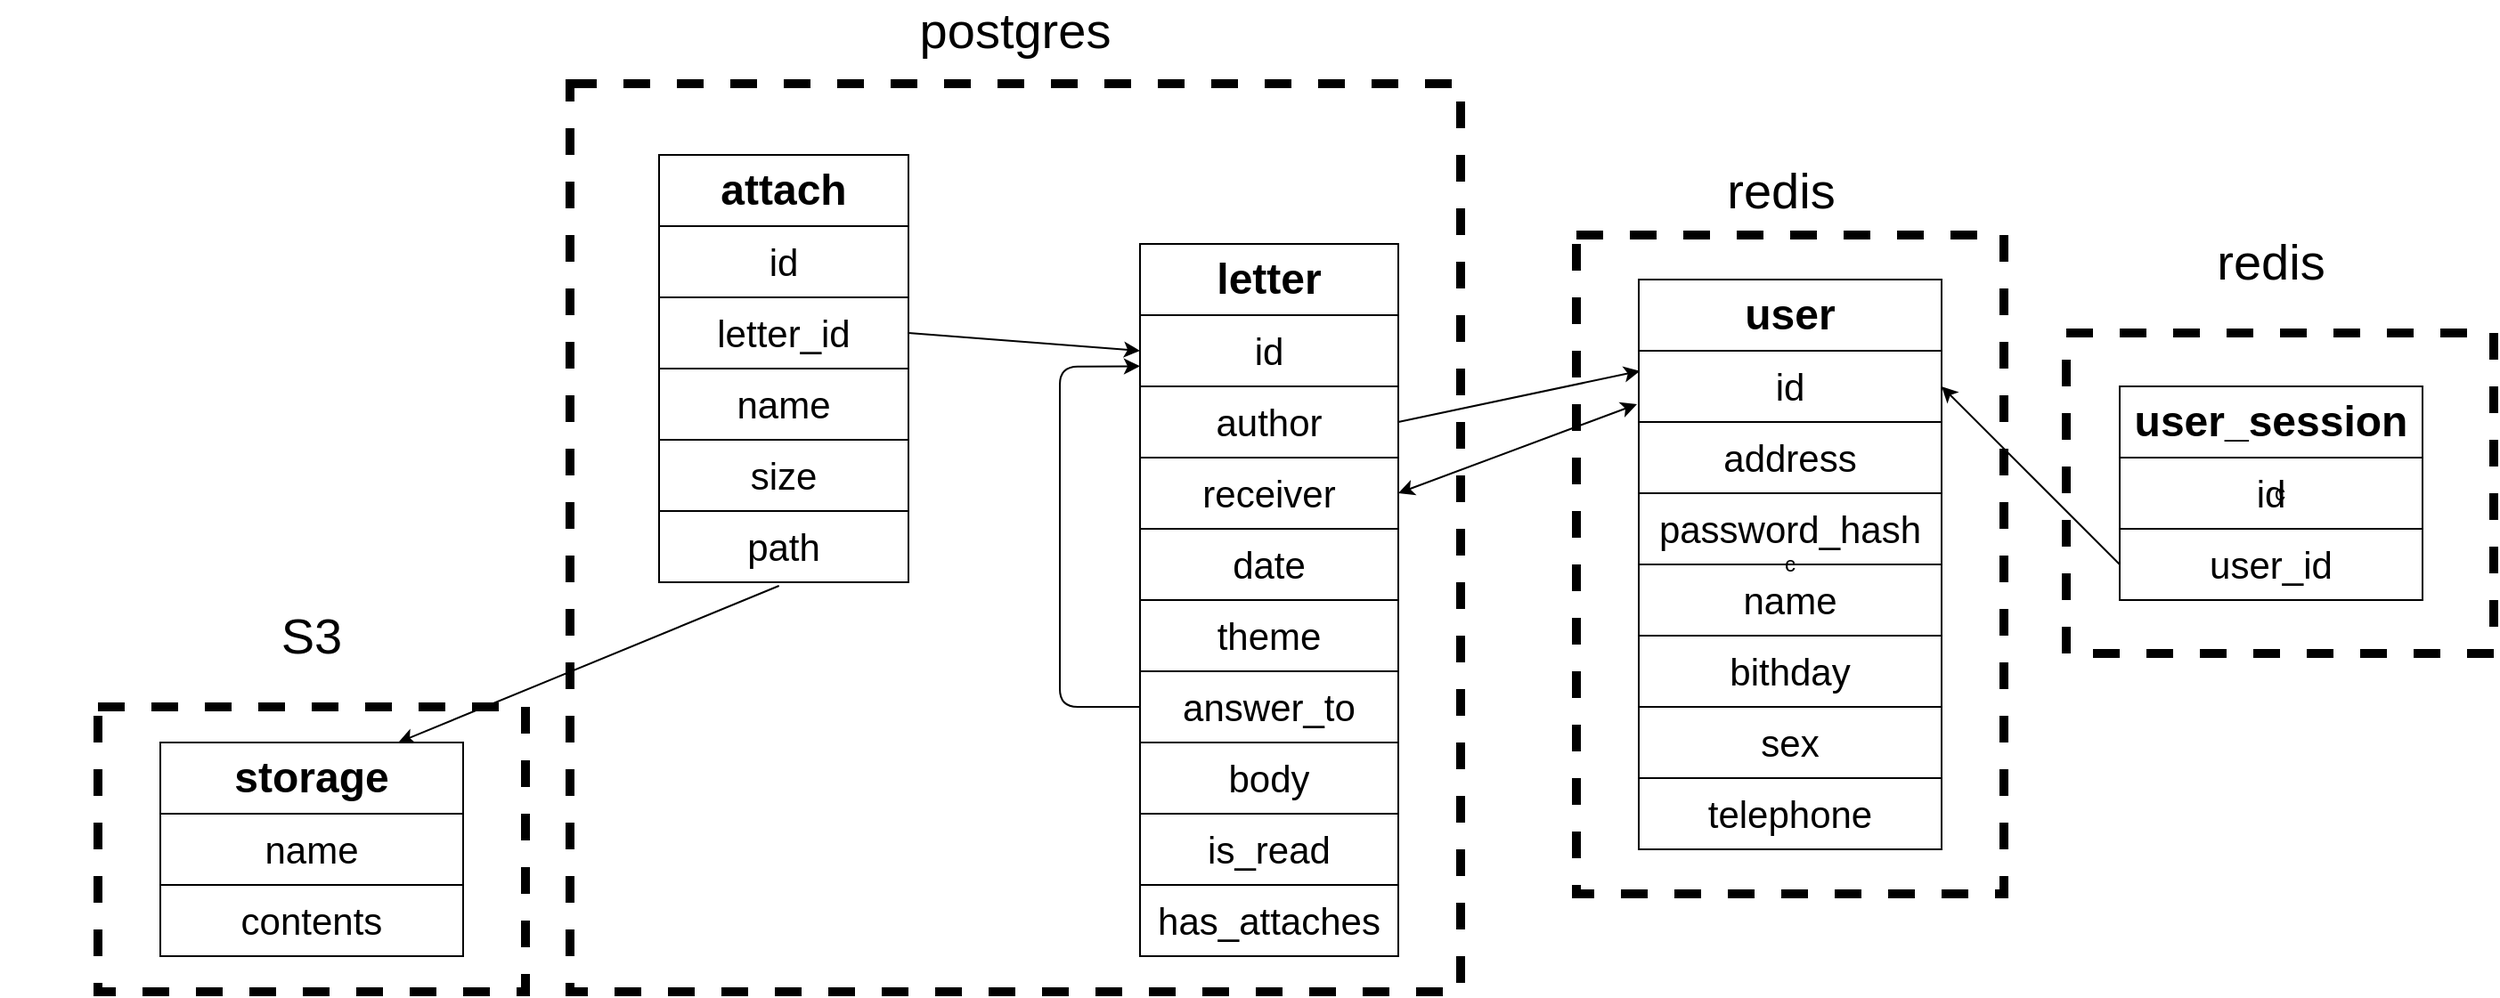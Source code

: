 <mxfile version="14.5.1" type="device"><diagram id="gh_J7WHAgwlw7DTrI1Oc" name="Страница 1"><mxGraphModel dx="1608" dy="1175" grid="1" gridSize="10" guides="1" tooltips="1" connect="1" arrows="1" fold="1" page="1" pageScale="1" pageWidth="827" pageHeight="1169" math="0" shadow="0"><root><mxCell id="0"/><mxCell id="1" parent="0"/><mxCell id="exeaMXJswNU4cSRDsgiA-40" value="" style="shape=table;html=1;whiteSpace=wrap;startSize=0;container=1;collapsible=0;childLayout=tableLayout;" parent="1" vertex="1"><mxGeometry x="470" y="380" width="170" height="320" as="geometry"/></mxCell><mxCell id="exeaMXJswNU4cSRDsgiA-41" value="" style="shape=partialRectangle;html=1;whiteSpace=wrap;collapsible=0;dropTarget=0;pointerEvents=0;fillColor=none;top=0;left=0;bottom=0;right=0;points=[[0,0.5],[1,0.5]];portConstraint=eastwest;" parent="exeaMXJswNU4cSRDsgiA-40" vertex="1"><mxGeometry width="170" height="40" as="geometry"/></mxCell><mxCell id="exeaMXJswNU4cSRDsgiA-42" value="&lt;font style=&quot;font-size: 24px&quot;&gt;&lt;b&gt;user&lt;/b&gt;&lt;/font&gt;" style="shape=partialRectangle;html=1;whiteSpace=wrap;connectable=0;overflow=hidden;fillColor=none;top=0;left=0;bottom=0;right=0;" parent="exeaMXJswNU4cSRDsgiA-41" vertex="1"><mxGeometry width="170" height="40" as="geometry"/></mxCell><mxCell id="exeaMXJswNU4cSRDsgiA-43" value="" style="shape=partialRectangle;html=1;whiteSpace=wrap;collapsible=0;dropTarget=0;pointerEvents=0;fillColor=none;top=0;left=0;bottom=0;right=0;points=[[0,0.5],[1,0.5]];portConstraint=eastwest;" parent="exeaMXJswNU4cSRDsgiA-40" vertex="1"><mxGeometry y="40" width="170" height="40" as="geometry"/></mxCell><mxCell id="exeaMXJswNU4cSRDsgiA-44" value="&lt;span style=&quot;font-size: 21px ; text-align: left&quot;&gt;id&lt;/span&gt;" style="shape=partialRectangle;html=1;whiteSpace=wrap;connectable=0;overflow=hidden;fillColor=none;top=0;left=0;bottom=0;right=0;" parent="exeaMXJswNU4cSRDsgiA-43" vertex="1"><mxGeometry width="170" height="40" as="geometry"/></mxCell><mxCell id="exeaMXJswNU4cSRDsgiA-45" value="" style="shape=partialRectangle;html=1;whiteSpace=wrap;collapsible=0;dropTarget=0;pointerEvents=0;fillColor=none;top=0;left=0;bottom=0;right=0;points=[[0,0.5],[1,0.5]];portConstraint=eastwest;" parent="exeaMXJswNU4cSRDsgiA-40" vertex="1"><mxGeometry y="80" width="170" height="40" as="geometry"/></mxCell><mxCell id="exeaMXJswNU4cSRDsgiA-46" value="&lt;span style=&quot;font-size: 21px ; text-align: left&quot;&gt;address&lt;/span&gt;" style="shape=partialRectangle;html=1;whiteSpace=wrap;connectable=0;overflow=hidden;fillColor=none;top=0;left=0;bottom=0;right=0;" parent="exeaMXJswNU4cSRDsgiA-45" vertex="1"><mxGeometry width="170" height="40" as="geometry"/></mxCell><mxCell id="exeaMXJswNU4cSRDsgiA-47" value="" style="shape=partialRectangle;html=1;whiteSpace=wrap;collapsible=0;dropTarget=0;pointerEvents=0;fillColor=none;top=0;left=0;bottom=0;right=0;points=[[0,0.5],[1,0.5]];portConstraint=eastwest;" parent="exeaMXJswNU4cSRDsgiA-40" vertex="1"><mxGeometry y="120" width="170" height="40" as="geometry"/></mxCell><mxCell id="exeaMXJswNU4cSRDsgiA-48" value="&lt;span style=&quot;font-size: 21px ; text-align: left&quot;&gt;password_hash&lt;/span&gt;" style="shape=partialRectangle;html=1;whiteSpace=wrap;connectable=0;overflow=hidden;fillColor=none;top=0;left=0;bottom=0;right=0;" parent="exeaMXJswNU4cSRDsgiA-47" vertex="1"><mxGeometry width="170" height="40" as="geometry"/></mxCell><mxCell id="exeaMXJswNU4cSRDsgiA-49" value="" style="shape=partialRectangle;html=1;whiteSpace=wrap;collapsible=0;dropTarget=0;pointerEvents=0;fillColor=none;top=0;left=0;bottom=0;right=0;points=[[0,0.5],[1,0.5]];portConstraint=eastwest;" parent="exeaMXJswNU4cSRDsgiA-40" vertex="1"><mxGeometry y="160" width="170" height="40" as="geometry"/></mxCell><mxCell id="exeaMXJswNU4cSRDsgiA-50" value="&lt;span style=&quot;font-size: 21px ; text-align: left&quot;&gt;name&lt;/span&gt;" style="shape=partialRectangle;html=1;whiteSpace=wrap;connectable=0;overflow=hidden;fillColor=none;top=0;left=0;bottom=0;right=0;" parent="exeaMXJswNU4cSRDsgiA-49" vertex="1"><mxGeometry width="170" height="40" as="geometry"/></mxCell><mxCell id="exeaMXJswNU4cSRDsgiA-51" value="" style="shape=partialRectangle;html=1;whiteSpace=wrap;collapsible=0;dropTarget=0;pointerEvents=0;fillColor=none;top=0;left=0;bottom=0;right=0;points=[[0,0.5],[1,0.5]];portConstraint=eastwest;" parent="exeaMXJswNU4cSRDsgiA-40" vertex="1"><mxGeometry y="200" width="170" height="40" as="geometry"/></mxCell><mxCell id="exeaMXJswNU4cSRDsgiA-52" value="&lt;span style=&quot;font-size: 21px ; text-align: left&quot;&gt;bithday&lt;/span&gt;" style="shape=partialRectangle;html=1;whiteSpace=wrap;connectable=0;overflow=hidden;fillColor=none;top=0;left=0;bottom=0;right=0;" parent="exeaMXJswNU4cSRDsgiA-51" vertex="1"><mxGeometry width="170" height="40" as="geometry"/></mxCell><mxCell id="exeaMXJswNU4cSRDsgiA-53" value="" style="shape=partialRectangle;html=1;whiteSpace=wrap;collapsible=0;dropTarget=0;pointerEvents=0;fillColor=none;top=0;left=0;bottom=0;right=0;points=[[0,0.5],[1,0.5]];portConstraint=eastwest;" parent="exeaMXJswNU4cSRDsgiA-40" vertex="1"><mxGeometry y="240" width="170" height="40" as="geometry"/></mxCell><mxCell id="exeaMXJswNU4cSRDsgiA-54" value="&lt;span style=&quot;font-size: 21px ; text-align: left&quot;&gt;sex&lt;/span&gt;" style="shape=partialRectangle;html=1;whiteSpace=wrap;connectable=0;overflow=hidden;fillColor=none;top=0;left=0;bottom=0;right=0;" parent="exeaMXJswNU4cSRDsgiA-53" vertex="1"><mxGeometry width="170" height="40" as="geometry"/></mxCell><mxCell id="exeaMXJswNU4cSRDsgiA-55" value="" style="shape=partialRectangle;html=1;whiteSpace=wrap;collapsible=0;dropTarget=0;pointerEvents=0;fillColor=none;top=0;left=0;bottom=0;right=0;points=[[0,0.5],[1,0.5]];portConstraint=eastwest;" parent="exeaMXJswNU4cSRDsgiA-40" vertex="1"><mxGeometry y="280" width="170" height="40" as="geometry"/></mxCell><mxCell id="exeaMXJswNU4cSRDsgiA-56" value="&lt;font style=&quot;font-size: 21px&quot;&gt;telephone&lt;/font&gt;" style="shape=partialRectangle;html=1;whiteSpace=wrap;connectable=0;overflow=hidden;fillColor=none;top=0;left=0;bottom=0;right=0;" parent="exeaMXJswNU4cSRDsgiA-55" vertex="1"><mxGeometry width="170" height="40" as="geometry"/></mxCell><mxCell id="exeaMXJswNU4cSRDsgiA-88" value="" style="shape=table;html=1;whiteSpace=wrap;startSize=0;container=1;collapsible=0;childLayout=tableLayout;" parent="1" vertex="1"><mxGeometry x="190" y="360" width="145" height="400" as="geometry"/></mxCell><mxCell id="exeaMXJswNU4cSRDsgiA-89" value="" style="shape=partialRectangle;html=1;whiteSpace=wrap;collapsible=0;dropTarget=0;pointerEvents=0;fillColor=none;top=0;left=0;bottom=0;right=0;points=[[0,0.5],[1,0.5]];portConstraint=eastwest;" parent="exeaMXJswNU4cSRDsgiA-88" vertex="1"><mxGeometry width="145" height="40" as="geometry"/></mxCell><mxCell id="exeaMXJswNU4cSRDsgiA-90" value="&lt;font style=&quot;font-size: 24px&quot;&gt;&lt;b&gt;letter&lt;/b&gt;&lt;/font&gt;" style="shape=partialRectangle;html=1;whiteSpace=wrap;connectable=0;overflow=hidden;fillColor=none;top=0;left=0;bottom=0;right=0;" parent="exeaMXJswNU4cSRDsgiA-89" vertex="1"><mxGeometry width="145" height="40" as="geometry"/></mxCell><mxCell id="exeaMXJswNU4cSRDsgiA-91" value="" style="shape=partialRectangle;html=1;whiteSpace=wrap;collapsible=0;dropTarget=0;pointerEvents=0;fillColor=none;top=0;left=0;bottom=0;right=0;points=[[0,0.5],[1,0.5]];portConstraint=eastwest;" parent="exeaMXJswNU4cSRDsgiA-88" vertex="1"><mxGeometry y="40" width="145" height="40" as="geometry"/></mxCell><mxCell id="exeaMXJswNU4cSRDsgiA-92" value="&lt;span style=&quot;font-size: 21px ; text-align: left&quot;&gt;id&lt;/span&gt;" style="shape=partialRectangle;html=1;whiteSpace=wrap;connectable=0;overflow=hidden;fillColor=none;top=0;left=0;bottom=0;right=0;" parent="exeaMXJswNU4cSRDsgiA-91" vertex="1"><mxGeometry width="145" height="40" as="geometry"/></mxCell><mxCell id="exeaMXJswNU4cSRDsgiA-93" value="" style="shape=partialRectangle;html=1;whiteSpace=wrap;collapsible=0;dropTarget=0;pointerEvents=0;fillColor=none;top=0;left=0;bottom=0;right=0;points=[[0,0.5],[1,0.5]];portConstraint=eastwest;" parent="exeaMXJswNU4cSRDsgiA-88" vertex="1"><mxGeometry y="80" width="145" height="40" as="geometry"/></mxCell><mxCell id="exeaMXJswNU4cSRDsgiA-94" value="&lt;span style=&quot;font-size: 21px ; text-align: left&quot;&gt;author&lt;/span&gt;" style="shape=partialRectangle;html=1;whiteSpace=wrap;connectable=0;overflow=hidden;fillColor=none;top=0;left=0;bottom=0;right=0;" parent="exeaMXJswNU4cSRDsgiA-93" vertex="1"><mxGeometry width="145" height="40" as="geometry"/></mxCell><mxCell id="exeaMXJswNU4cSRDsgiA-95" value="" style="shape=partialRectangle;html=1;whiteSpace=wrap;collapsible=0;dropTarget=0;pointerEvents=0;fillColor=none;top=0;left=0;bottom=0;right=0;points=[[0,0.5],[1,0.5]];portConstraint=eastwest;" parent="exeaMXJswNU4cSRDsgiA-88" vertex="1"><mxGeometry y="120" width="145" height="40" as="geometry"/></mxCell><mxCell id="exeaMXJswNU4cSRDsgiA-96" value="&lt;span style=&quot;font-size: 21px ; text-align: left&quot;&gt;receiver&lt;/span&gt;" style="shape=partialRectangle;html=1;whiteSpace=wrap;connectable=0;overflow=hidden;fillColor=none;top=0;left=0;bottom=0;right=0;" parent="exeaMXJswNU4cSRDsgiA-95" vertex="1"><mxGeometry width="145" height="40" as="geometry"/></mxCell><mxCell id="exeaMXJswNU4cSRDsgiA-97" value="" style="shape=partialRectangle;html=1;whiteSpace=wrap;collapsible=0;dropTarget=0;pointerEvents=0;fillColor=none;top=0;left=0;bottom=0;right=0;points=[[0,0.5],[1,0.5]];portConstraint=eastwest;" parent="exeaMXJswNU4cSRDsgiA-88" vertex="1"><mxGeometry y="160" width="145" height="40" as="geometry"/></mxCell><mxCell id="exeaMXJswNU4cSRDsgiA-98" value="&lt;div style=&quot;text-align: left&quot;&gt;&lt;span style=&quot;font-size: 21px&quot;&gt;date&lt;/span&gt;&lt;/div&gt;" style="shape=partialRectangle;html=1;whiteSpace=wrap;connectable=0;overflow=hidden;fillColor=none;top=0;left=0;bottom=0;right=0;" parent="exeaMXJswNU4cSRDsgiA-97" vertex="1"><mxGeometry width="145" height="40" as="geometry"/></mxCell><mxCell id="exeaMXJswNU4cSRDsgiA-99" value="" style="shape=partialRectangle;html=1;whiteSpace=wrap;collapsible=0;dropTarget=0;pointerEvents=0;fillColor=none;top=0;left=0;bottom=0;right=0;points=[[0,0.5],[1,0.5]];portConstraint=eastwest;" parent="exeaMXJswNU4cSRDsgiA-88" vertex="1"><mxGeometry y="200" width="145" height="40" as="geometry"/></mxCell><mxCell id="exeaMXJswNU4cSRDsgiA-100" value="&lt;span style=&quot;font-size: 21px ; text-align: left&quot;&gt;theme&lt;/span&gt;" style="shape=partialRectangle;html=1;whiteSpace=wrap;connectable=0;overflow=hidden;fillColor=none;top=0;left=0;bottom=0;right=0;" parent="exeaMXJswNU4cSRDsgiA-99" vertex="1"><mxGeometry width="145" height="40" as="geometry"/></mxCell><mxCell id="exeaMXJswNU4cSRDsgiA-146" style="shape=partialRectangle;html=1;whiteSpace=wrap;collapsible=0;dropTarget=0;pointerEvents=0;fillColor=none;top=0;left=0;bottom=0;right=0;points=[[0,0.5],[1,0.5]];portConstraint=eastwest;" parent="exeaMXJswNU4cSRDsgiA-88" vertex="1"><mxGeometry y="240" width="145" height="40" as="geometry"/></mxCell><mxCell id="exeaMXJswNU4cSRDsgiA-147" value="&lt;div style=&quot;text-align: left&quot;&gt;&lt;span style=&quot;font-size: 21px&quot;&gt;answer_to&lt;/span&gt;&lt;/div&gt;" style="shape=partialRectangle;html=1;whiteSpace=wrap;connectable=0;overflow=hidden;fillColor=none;top=0;left=0;bottom=0;right=0;" parent="exeaMXJswNU4cSRDsgiA-146" vertex="1"><mxGeometry width="145" height="40" as="geometry"/></mxCell><mxCell id="exeaMXJswNU4cSRDsgiA-101" value="" style="shape=partialRectangle;html=1;whiteSpace=wrap;collapsible=0;dropTarget=0;pointerEvents=0;fillColor=none;top=0;left=0;bottom=0;right=0;points=[[0,0.5],[1,0.5]];portConstraint=eastwest;" parent="exeaMXJswNU4cSRDsgiA-88" vertex="1"><mxGeometry y="280" width="145" height="40" as="geometry"/></mxCell><mxCell id="exeaMXJswNU4cSRDsgiA-102" value="&lt;span style=&quot;font-size: 21px ; text-align: left&quot;&gt;body&lt;/span&gt;" style="shape=partialRectangle;html=1;whiteSpace=wrap;connectable=0;overflow=hidden;fillColor=none;top=0;left=0;bottom=0;right=0;" parent="exeaMXJswNU4cSRDsgiA-101" vertex="1"><mxGeometry width="145" height="40" as="geometry"/></mxCell><mxCell id="exeaMXJswNU4cSRDsgiA-103" value="" style="shape=partialRectangle;html=1;whiteSpace=wrap;collapsible=0;dropTarget=0;pointerEvents=0;fillColor=none;top=0;left=0;bottom=0;right=0;points=[[0,0.5],[1,0.5]];portConstraint=eastwest;" parent="exeaMXJswNU4cSRDsgiA-88" vertex="1"><mxGeometry y="320" width="145" height="40" as="geometry"/></mxCell><mxCell id="exeaMXJswNU4cSRDsgiA-104" value="&lt;font style=&quot;font-size: 21px&quot;&gt;is_read&lt;/font&gt;" style="shape=partialRectangle;html=1;whiteSpace=wrap;connectable=0;overflow=hidden;fillColor=none;top=0;left=0;bottom=0;right=0;" parent="exeaMXJswNU4cSRDsgiA-103" vertex="1"><mxGeometry width="145" height="40" as="geometry"/></mxCell><mxCell id="exeaMXJswNU4cSRDsgiA-143" style="shape=partialRectangle;html=1;whiteSpace=wrap;collapsible=0;dropTarget=0;pointerEvents=0;fillColor=none;top=0;left=0;bottom=0;right=0;points=[[0,0.5],[1,0.5]];portConstraint=eastwest;" parent="exeaMXJswNU4cSRDsgiA-88" vertex="1"><mxGeometry y="360" width="145" height="40" as="geometry"/></mxCell><mxCell id="exeaMXJswNU4cSRDsgiA-144" value="&lt;font style=&quot;font-size: 21px&quot;&gt;has_attaches&lt;/font&gt;" style="shape=partialRectangle;html=1;whiteSpace=wrap;connectable=0;overflow=hidden;fillColor=none;top=0;left=0;bottom=0;right=0;" parent="exeaMXJswNU4cSRDsgiA-143" vertex="1"><mxGeometry width="145" height="40" as="geometry"/></mxCell><mxCell id="exeaMXJswNU4cSRDsgiA-148" value="" style="endArrow=classic;html=1;fontSize=21;exitX=0;exitY=0.5;exitDx=0;exitDy=0;entryX=0;entryY=0.717;entryDx=0;entryDy=0;entryPerimeter=0;" parent="exeaMXJswNU4cSRDsgiA-88" source="exeaMXJswNU4cSRDsgiA-146" target="exeaMXJswNU4cSRDsgiA-91" edge="1"><mxGeometry width="50" height="50" relative="1" as="geometry"><mxPoint x="235" as="sourcePoint"/><mxPoint x="-45" y="70" as="targetPoint"/><Array as="points"><mxPoint x="-45" y="260"/><mxPoint x="-45" y="69"/></Array></mxGeometry></mxCell><mxCell id="exeaMXJswNU4cSRDsgiA-105" value="" style="shape=table;html=1;whiteSpace=wrap;startSize=0;container=1;collapsible=0;childLayout=tableLayout;" parent="1" vertex="1"><mxGeometry x="-80" y="310" width="140" height="240" as="geometry"/></mxCell><mxCell id="exeaMXJswNU4cSRDsgiA-106" value="" style="shape=partialRectangle;html=1;whiteSpace=wrap;collapsible=0;dropTarget=0;pointerEvents=0;fillColor=none;top=0;left=0;bottom=0;right=0;points=[[0,0.5],[1,0.5]];portConstraint=eastwest;" parent="exeaMXJswNU4cSRDsgiA-105" vertex="1"><mxGeometry width="140" height="40" as="geometry"/></mxCell><mxCell id="exeaMXJswNU4cSRDsgiA-107" value="&lt;font style=&quot;font-size: 24px&quot;&gt;&lt;b&gt;attach&lt;/b&gt;&lt;/font&gt;" style="shape=partialRectangle;html=1;whiteSpace=wrap;connectable=0;overflow=hidden;fillColor=none;top=0;left=0;bottom=0;right=0;" parent="exeaMXJswNU4cSRDsgiA-106" vertex="1"><mxGeometry width="140" height="40" as="geometry"/></mxCell><mxCell id="exeaMXJswNU4cSRDsgiA-108" value="" style="shape=partialRectangle;html=1;whiteSpace=wrap;collapsible=0;dropTarget=0;pointerEvents=0;fillColor=none;top=0;left=0;bottom=0;right=0;points=[[0,0.5],[1,0.5]];portConstraint=eastwest;" parent="exeaMXJswNU4cSRDsgiA-105" vertex="1"><mxGeometry y="40" width="140" height="40" as="geometry"/></mxCell><mxCell id="exeaMXJswNU4cSRDsgiA-109" value="&lt;font style=&quot;font-size: 21px&quot;&gt;id&lt;/font&gt;" style="shape=partialRectangle;html=1;whiteSpace=wrap;connectable=0;overflow=hidden;fillColor=none;top=0;left=0;bottom=0;right=0;" parent="exeaMXJswNU4cSRDsgiA-108" vertex="1"><mxGeometry width="140" height="40" as="geometry"/></mxCell><mxCell id="exeaMXJswNU4cSRDsgiA-120" style="shape=partialRectangle;html=1;whiteSpace=wrap;collapsible=0;dropTarget=0;pointerEvents=0;fillColor=none;top=0;left=0;bottom=0;right=0;points=[[0,0.5],[1,0.5]];portConstraint=eastwest;" parent="exeaMXJswNU4cSRDsgiA-105" vertex="1"><mxGeometry y="80" width="140" height="40" as="geometry"/></mxCell><mxCell id="exeaMXJswNU4cSRDsgiA-121" value="&lt;font style=&quot;font-size: 21px&quot;&gt;letter_id&lt;/font&gt;" style="shape=partialRectangle;html=1;whiteSpace=wrap;connectable=0;overflow=hidden;fillColor=none;top=0;left=0;bottom=0;right=0;" parent="exeaMXJswNU4cSRDsgiA-120" vertex="1"><mxGeometry width="140" height="40" as="geometry"/></mxCell><mxCell id="exeaMXJswNU4cSRDsgiA-110" value="" style="shape=partialRectangle;html=1;whiteSpace=wrap;collapsible=0;dropTarget=0;pointerEvents=0;fillColor=none;top=0;left=0;bottom=0;right=0;points=[[0,0.5],[1,0.5]];portConstraint=eastwest;" parent="exeaMXJswNU4cSRDsgiA-105" vertex="1"><mxGeometry y="120" width="140" height="40" as="geometry"/></mxCell><mxCell id="exeaMXJswNU4cSRDsgiA-111" value="&lt;font style=&quot;font-size: 21px&quot;&gt;name&lt;/font&gt;" style="shape=partialRectangle;html=1;whiteSpace=wrap;connectable=0;overflow=hidden;fillColor=none;top=0;left=0;bottom=0;right=0;" parent="exeaMXJswNU4cSRDsgiA-110" vertex="1"><mxGeometry width="140" height="40" as="geometry"/></mxCell><mxCell id="exeaMXJswNU4cSRDsgiA-112" value="" style="shape=partialRectangle;html=1;whiteSpace=wrap;collapsible=0;dropTarget=0;pointerEvents=0;fillColor=none;top=0;left=0;bottom=0;right=0;points=[[0,0.5],[1,0.5]];portConstraint=eastwest;" parent="exeaMXJswNU4cSRDsgiA-105" vertex="1"><mxGeometry y="160" width="140" height="40" as="geometry"/></mxCell><mxCell id="exeaMXJswNU4cSRDsgiA-113" value="&lt;font style=&quot;font-size: 21px&quot;&gt;size&lt;/font&gt;" style="shape=partialRectangle;html=1;whiteSpace=wrap;connectable=0;overflow=hidden;fillColor=none;top=0;left=0;bottom=0;right=0;" parent="exeaMXJswNU4cSRDsgiA-112" vertex="1"><mxGeometry width="140" height="40" as="geometry"/></mxCell><mxCell id="wNe8Azm0FmbxdTyFx-tk-1" style="shape=partialRectangle;html=1;whiteSpace=wrap;collapsible=0;dropTarget=0;pointerEvents=0;fillColor=none;top=0;left=0;bottom=0;right=0;points=[[0,0.5],[1,0.5]];portConstraint=eastwest;" parent="exeaMXJswNU4cSRDsgiA-105" vertex="1"><mxGeometry y="200" width="140" height="40" as="geometry"/></mxCell><mxCell id="wNe8Azm0FmbxdTyFx-tk-2" value="&lt;span style=&quot;font-size: 21px&quot;&gt;path&lt;br&gt;&lt;/span&gt;" style="shape=partialRectangle;html=1;whiteSpace=wrap;connectable=0;overflow=hidden;fillColor=none;top=0;left=0;bottom=0;right=0;" parent="wNe8Azm0FmbxdTyFx-tk-1" vertex="1"><mxGeometry width="140" height="40" as="geometry"/></mxCell><mxCell id="exeaMXJswNU4cSRDsgiA-122" value="" style="shape=table;html=1;whiteSpace=wrap;startSize=0;container=1;collapsible=0;childLayout=tableLayout;" parent="1" vertex="1"><mxGeometry x="740" y="440" width="170" height="120" as="geometry"/></mxCell><mxCell id="exeaMXJswNU4cSRDsgiA-123" value="" style="shape=partialRectangle;html=1;whiteSpace=wrap;collapsible=0;dropTarget=0;pointerEvents=0;fillColor=none;top=0;left=0;bottom=0;right=0;points=[[0,0.5],[1,0.5]];portConstraint=eastwest;" parent="exeaMXJswNU4cSRDsgiA-122" vertex="1"><mxGeometry width="170" height="40" as="geometry"/></mxCell><mxCell id="exeaMXJswNU4cSRDsgiA-124" value="&lt;font style=&quot;font-size: 24px&quot;&gt;&lt;b&gt;user_session&lt;/b&gt;&lt;/font&gt;" style="shape=partialRectangle;html=1;whiteSpace=wrap;connectable=0;overflow=hidden;fillColor=none;top=0;left=0;bottom=0;right=0;" parent="exeaMXJswNU4cSRDsgiA-123" vertex="1"><mxGeometry width="170" height="40" as="geometry"/></mxCell><mxCell id="exeaMXJswNU4cSRDsgiA-125" value="" style="shape=partialRectangle;html=1;whiteSpace=wrap;collapsible=0;dropTarget=0;pointerEvents=0;fillColor=none;top=0;left=0;bottom=0;right=0;points=[[0,0.5],[1,0.5]];portConstraint=eastwest;" parent="exeaMXJswNU4cSRDsgiA-122" vertex="1"><mxGeometry y="40" width="170" height="40" as="geometry"/></mxCell><mxCell id="exeaMXJswNU4cSRDsgiA-126" value="&lt;span style=&quot;font-size: 21px ; text-align: left&quot;&gt;id&lt;/span&gt;" style="shape=partialRectangle;html=1;whiteSpace=wrap;connectable=0;overflow=hidden;fillColor=none;top=0;left=0;bottom=0;right=0;" parent="exeaMXJswNU4cSRDsgiA-125" vertex="1"><mxGeometry width="170" height="40" as="geometry"/></mxCell><mxCell id="exeaMXJswNU4cSRDsgiA-127" value="" style="shape=partialRectangle;html=1;whiteSpace=wrap;collapsible=0;dropTarget=0;pointerEvents=0;fillColor=none;top=0;left=0;bottom=0;right=0;points=[[0,0.5],[1,0.5]];portConstraint=eastwest;" parent="exeaMXJswNU4cSRDsgiA-122" vertex="1"><mxGeometry y="80" width="170" height="40" as="geometry"/></mxCell><mxCell id="exeaMXJswNU4cSRDsgiA-128" value="&lt;span style=&quot;font-size: 21px ; text-align: left&quot;&gt;user_id&lt;/span&gt;" style="shape=partialRectangle;html=1;whiteSpace=wrap;connectable=0;overflow=hidden;fillColor=none;top=0;left=0;bottom=0;right=0;" parent="exeaMXJswNU4cSRDsgiA-127" vertex="1"><mxGeometry width="170" height="40" as="geometry"/></mxCell><mxCell id="exeaMXJswNU4cSRDsgiA-139" value="" style="endArrow=classic;html=1;fontSize=21;exitX=1;exitY=0.5;exitDx=0;exitDy=0;entryX=0.004;entryY=0.283;entryDx=0;entryDy=0;entryPerimeter=0;" parent="1" source="exeaMXJswNU4cSRDsgiA-93" target="exeaMXJswNU4cSRDsgiA-43" edge="1"><mxGeometry width="50" height="50" relative="1" as="geometry"><mxPoint x="380" y="740" as="sourcePoint"/><mxPoint x="440" y="410" as="targetPoint"/></mxGeometry></mxCell><mxCell id="exeaMXJswNU4cSRDsgiA-140" value="" style="endArrow=classic;startArrow=classic;html=1;fontSize=21;exitX=1;exitY=0.5;exitDx=0;exitDy=0;" parent="1" source="exeaMXJswNU4cSRDsgiA-95" edge="1"><mxGeometry width="50" height="50" relative="1" as="geometry"><mxPoint x="430" y="550" as="sourcePoint"/><mxPoint x="469" y="450" as="targetPoint"/></mxGeometry></mxCell><mxCell id="exeaMXJswNU4cSRDsgiA-142" value="" style="endArrow=classic;html=1;fontSize=21;exitX=1;exitY=0.5;exitDx=0;exitDy=0;entryX=0;entryY=0.5;entryDx=0;entryDy=0;" parent="1" source="exeaMXJswNU4cSRDsgiA-120" target="exeaMXJswNU4cSRDsgiA-91" edge="1"><mxGeometry width="50" height="50" relative="1" as="geometry"><mxPoint x="430" y="550" as="sourcePoint"/><mxPoint x="480" y="500" as="targetPoint"/></mxGeometry></mxCell><mxCell id="exeaMXJswNU4cSRDsgiA-145" value="" style="endArrow=classic;html=1;fontSize=21;exitX=0;exitY=0.5;exitDx=0;exitDy=0;entryX=1;entryY=0.5;entryDx=0;entryDy=0;" parent="1" source="exeaMXJswNU4cSRDsgiA-127" target="exeaMXJswNU4cSRDsgiA-43" edge="1"><mxGeometry width="50" height="50" relative="1" as="geometry"><mxPoint x="520" y="550" as="sourcePoint"/><mxPoint x="570" y="500" as="targetPoint"/></mxGeometry></mxCell><mxCell id="NVg9SNw4MxxZYXnbv3ZH-1" value="" style="endArrow=classic;html=1;fontSize=21;exitX=0.481;exitY=1.05;exitDx=0;exitDy=0;exitPerimeter=0;" edge="1" parent="1" source="wNe8Azm0FmbxdTyFx-tk-1" target="NVg9SNw4MxxZYXnbv3ZH-3"><mxGeometry width="50" height="50" relative="1" as="geometry"><mxPoint x="-10" y="790" as="sourcePoint"/><mxPoint x="-20" y="770" as="targetPoint"/></mxGeometry></mxCell><mxCell id="NVg9SNw4MxxZYXnbv3ZH-2" value="" style="shape=table;html=1;whiteSpace=wrap;startSize=0;container=1;collapsible=0;childLayout=tableLayout;" vertex="1" parent="1"><mxGeometry x="-360" y="640" width="170" height="120" as="geometry"/></mxCell><mxCell id="NVg9SNw4MxxZYXnbv3ZH-3" value="" style="shape=partialRectangle;html=1;whiteSpace=wrap;collapsible=0;dropTarget=0;pointerEvents=0;fillColor=none;top=0;left=0;bottom=0;right=0;points=[[0,0.5],[1,0.5]];portConstraint=eastwest;" vertex="1" parent="NVg9SNw4MxxZYXnbv3ZH-2"><mxGeometry width="170" height="40" as="geometry"/></mxCell><mxCell id="NVg9SNw4MxxZYXnbv3ZH-4" value="&lt;font style=&quot;font-size: 24px&quot;&gt;&lt;b&gt;storage&lt;/b&gt;&lt;/font&gt;" style="shape=partialRectangle;html=1;whiteSpace=wrap;connectable=0;overflow=hidden;fillColor=none;top=0;left=0;bottom=0;right=0;" vertex="1" parent="NVg9SNw4MxxZYXnbv3ZH-3"><mxGeometry width="170" height="40" as="geometry"/></mxCell><mxCell id="NVg9SNw4MxxZYXnbv3ZH-5" value="" style="shape=partialRectangle;html=1;whiteSpace=wrap;collapsible=0;dropTarget=0;pointerEvents=0;fillColor=none;top=0;left=0;bottom=0;right=0;points=[[0,0.5],[1,0.5]];portConstraint=eastwest;" vertex="1" parent="NVg9SNw4MxxZYXnbv3ZH-2"><mxGeometry y="40" width="170" height="40" as="geometry"/></mxCell><mxCell id="NVg9SNw4MxxZYXnbv3ZH-6" value="&lt;span style=&quot;font-size: 21px ; text-align: left&quot;&gt;name&lt;/span&gt;" style="shape=partialRectangle;html=1;whiteSpace=wrap;connectable=0;overflow=hidden;fillColor=none;top=0;left=0;bottom=0;right=0;" vertex="1" parent="NVg9SNw4MxxZYXnbv3ZH-5"><mxGeometry width="170" height="40" as="geometry"/></mxCell><mxCell id="NVg9SNw4MxxZYXnbv3ZH-7" value="" style="shape=partialRectangle;html=1;whiteSpace=wrap;collapsible=0;dropTarget=0;pointerEvents=0;fillColor=none;top=0;left=0;bottom=0;right=0;points=[[0,0.5],[1,0.5]];portConstraint=eastwest;" vertex="1" parent="NVg9SNw4MxxZYXnbv3ZH-2"><mxGeometry y="80" width="170" height="40" as="geometry"/></mxCell><mxCell id="NVg9SNw4MxxZYXnbv3ZH-8" value="&lt;span style=&quot;font-size: 21px ; text-align: left&quot;&gt;contents&lt;/span&gt;" style="shape=partialRectangle;html=1;whiteSpace=wrap;connectable=0;overflow=hidden;fillColor=none;top=0;left=0;bottom=0;right=0;" vertex="1" parent="NVg9SNw4MxxZYXnbv3ZH-7"><mxGeometry width="170" height="40" as="geometry"/></mxCell><mxCell id="NVg9SNw4MxxZYXnbv3ZH-9" value="" style="rounded=0;whiteSpace=wrap;html=1;dashed=1;strokeWidth=5;fillColor=none;" vertex="1" parent="1"><mxGeometry x="-130" y="270" width="500" height="510" as="geometry"/></mxCell><mxCell id="NVg9SNw4MxxZYXnbv3ZH-10" value="c" style="rounded=0;whiteSpace=wrap;html=1;dashed=1;strokeWidth=5;fillColor=none;" vertex="1" parent="1"><mxGeometry x="435" y="355" width="240" height="370" as="geometry"/></mxCell><mxCell id="NVg9SNw4MxxZYXnbv3ZH-11" value="c" style="rounded=0;whiteSpace=wrap;html=1;dashed=1;strokeWidth=5;fillColor=none;" vertex="1" parent="1"><mxGeometry x="710" y="410" width="240" height="180" as="geometry"/></mxCell><mxCell id="NVg9SNw4MxxZYXnbv3ZH-12" value="&lt;font style=&quot;font-size: 28px&quot;&gt;redis&lt;/font&gt;" style="text;html=1;strokeColor=none;fillColor=none;align=center;verticalAlign=middle;whiteSpace=wrap;rounded=0;dashed=1;" vertex="1" parent="1"><mxGeometry x="805" y="360" width="40" height="20" as="geometry"/></mxCell><mxCell id="NVg9SNw4MxxZYXnbv3ZH-13" value="&lt;font style=&quot;font-size: 28px&quot;&gt;redis&lt;/font&gt;" style="text;html=1;strokeColor=none;fillColor=none;align=center;verticalAlign=middle;whiteSpace=wrap;rounded=0;dashed=1;" vertex="1" parent="1"><mxGeometry x="530" y="320" width="40" height="20" as="geometry"/></mxCell><mxCell id="NVg9SNw4MxxZYXnbv3ZH-14" value="&lt;font style=&quot;font-size: 28px&quot;&gt;postgres&lt;/font&gt;" style="text;html=1;strokeColor=none;fillColor=none;align=center;verticalAlign=middle;whiteSpace=wrap;rounded=0;dashed=1;" vertex="1" parent="1"><mxGeometry x="100" y="230" width="40" height="20" as="geometry"/></mxCell><mxCell id="NVg9SNw4MxxZYXnbv3ZH-15" value="" style="rounded=0;whiteSpace=wrap;html=1;dashed=1;strokeWidth=5;fillColor=none;" vertex="1" parent="1"><mxGeometry x="-395" y="620" width="240" height="160" as="geometry"/></mxCell><mxCell id="NVg9SNw4MxxZYXnbv3ZH-16" value="&lt;font style=&quot;font-size: 28px&quot;&gt;S3&lt;/font&gt;" style="text;html=1;strokeColor=none;fillColor=none;align=center;verticalAlign=middle;whiteSpace=wrap;rounded=0;dashed=1;" vertex="1" parent="1"><mxGeometry x="-450" y="570" width="350" height="20" as="geometry"/></mxCell></root></mxGraphModel></diagram></mxfile>